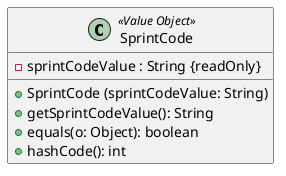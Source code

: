 @startuml
'Attribute syntax: <visibility> <name> : <type> <multiplicity> = <default>
'Method syntax: <visibility> <name (parameter-list)> : <return-type> - For simplicity the type of the parameter-list is not specified

class SprintCode <<Value Object>>{
    - sprintCodeValue : String {readOnly}

    + SprintCode (sprintCodeValue: String)
    + getSprintCodeValue(): String
    + equals(o: Object): boolean
    + hashCode(): int

}

@enduml